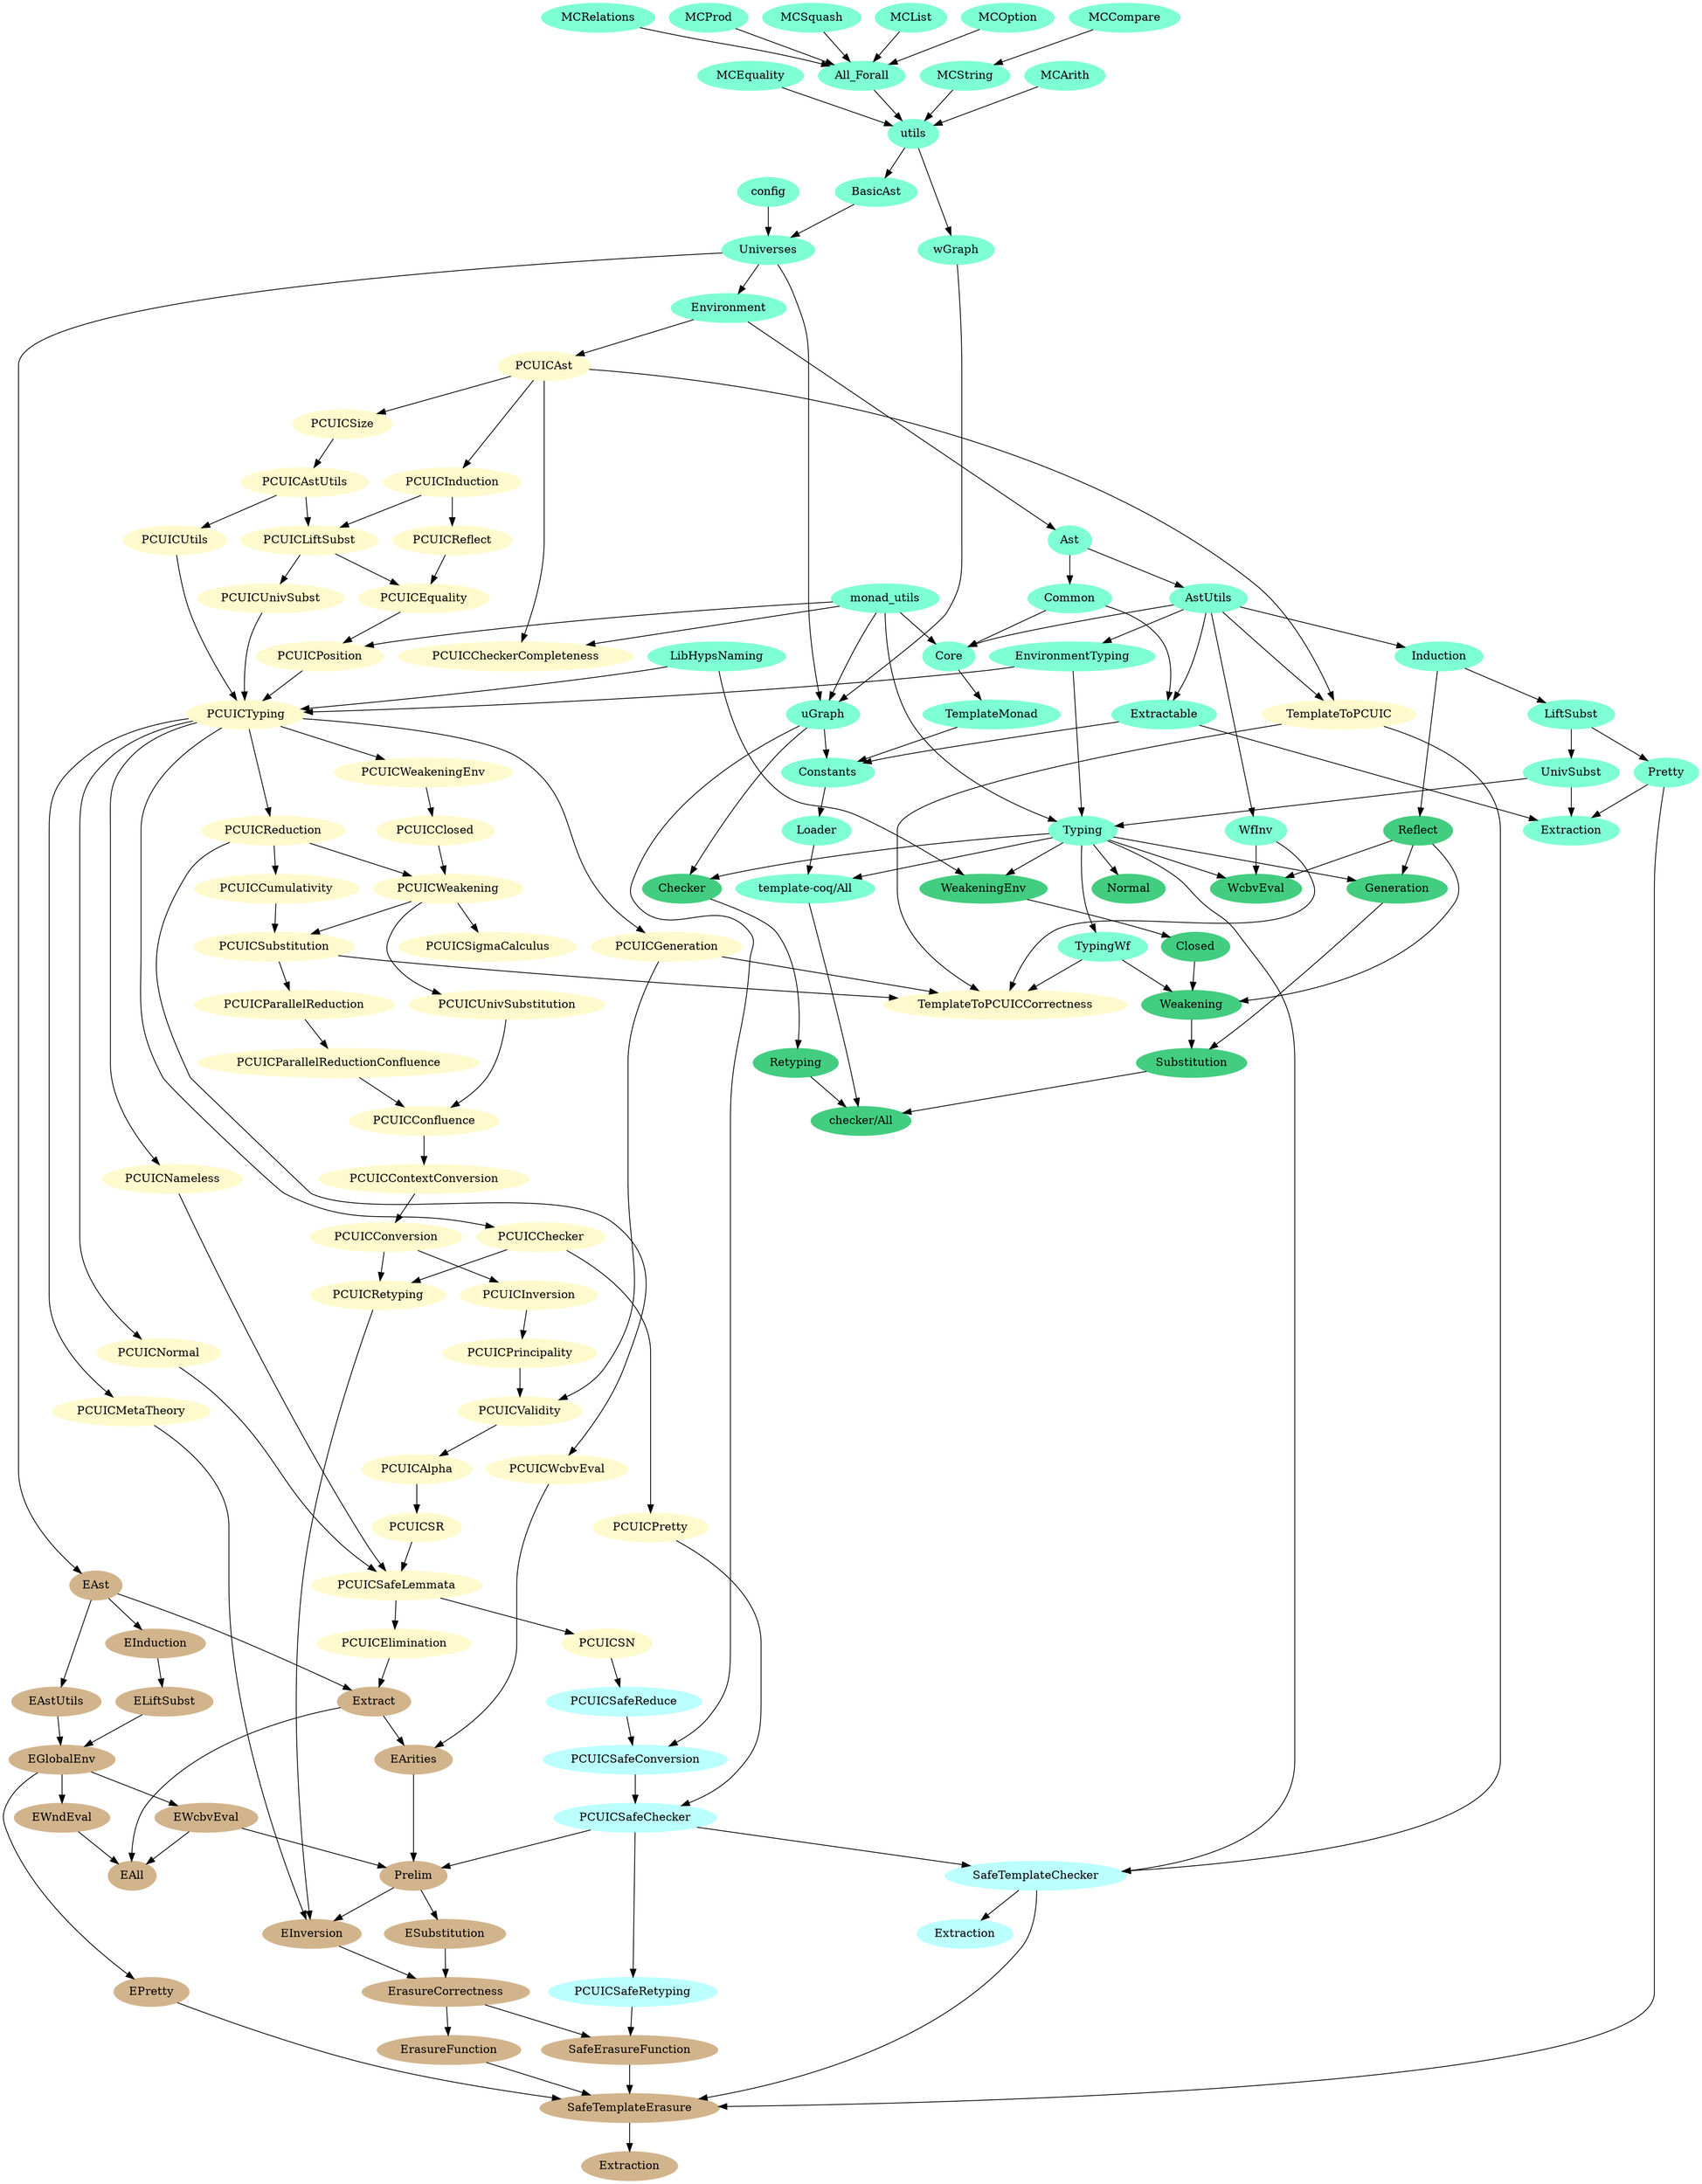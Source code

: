 digraph dependencies {
node[style=filled]
"checker/Substitution" -> "checker/All"
"template-coq/Universes"[label="Universes", color=aquamarine]
"pcuic/PCUICPretty" -> "safechecker/PCUICSafeChecker"
"template-coq/utils/MCEquality"[label="MCEquality", color=aquamarine]
"template-coq/Environment"[label="Environment", color=aquamarine]
"erasure/EWcbvEval" -> "erasure/EAll"
"pcuic/PCUICInduction"[label="PCUICInduction", color=lemonchiffon1]
"safechecker/PCUICSafeRetyping" -> "erasure/SafeErasureFunction"
"template-coq/utils/MCOption"[label="MCOption", color=aquamarine]
"checker/Closed" -> "checker/Weakening"
"template-coq/monad_utils" -> "template-coq/TemplateMonad/Core"
"template-coq/Ast" -> "template-coq/AstUtils"
"template-coq/utils" -> "template-coq/BasicAst"
"template-coq/AstUtils" -> "template-coq/Induction"
"erasure/ESubstitution" -> "erasure/ErasureCorrectness"
"pcuic/PCUICGeneration" -> "pcuic/TemplateToPCUICCorrectness"
"template-coq/utils/MCEquality" -> "template-coq/utils"
"template-coq/TemplateMonad"[label="TemplateMonad", color=aquamarine]
"erasure/EAst" -> "erasure/Extract"
"template-coq/TemplateMonad/Common"[label="Common", color=aquamarine]
"erasure/ELiftSubst" -> "erasure/EGlobalEnv"
"template-coq/UnivSubst" -> "template-coq/Extraction"
"template-coq/utils/MCRelations"[label="MCRelations", color=aquamarine]
"pcuic/PCUICInversion"[label="PCUICInversion", color=lemonchiffon1]
"template-coq/TemplateMonad/Common" -> "template-coq/TemplateMonad/Core"
"pcuic/PCUICRetyping"[label="PCUICRetyping", color=lemonchiffon1]
"pcuic/PCUICTyping" -> "pcuic/PCUICChecker"
"template-coq/AstUtils" -> "template-coq/WfInv"
"erasure/Extraction"[label="Extraction", color=tan]
"pcuic/PCUICNameless" -> "pcuic/PCUICSafeLemmata"
"pcuic/PCUICWeakening" -> "pcuic/PCUICUnivSubstitution"
"pcuic/PCUICChecker"[label="PCUICChecker", color=lemonchiffon1]
"pcuic/PCUICTyping" -> "pcuic/PCUICNameless"
"pcuic/PCUICParallelReduction"[label="PCUICParallelReduction", color=lemonchiffon1]
"template-coq/utils/MCRelations" -> "template-coq/utils/All_Forall"
"pcuic/PCUICAstUtils"[label="PCUICAstUtils", color=lemonchiffon1]
"pcuic/TemplateToPCUIC" -> "safechecker/SafeTemplateChecker"
"safechecker/PCUICSafeReduce" -> "safechecker/PCUICSafeConversion"
"pcuic/PCUICSafeLemmata"[label="PCUICSafeLemmata", color=lemonchiffon1]
"checker/Reflect"[label="Reflect", color=seagreen3]
"pcuic/PCUICTyping" -> "pcuic/PCUICMetaTheory"
"pcuic/PCUICWeakeningEnv" -> "pcuic/PCUICClosed"
"pcuic/PCUICPosition"[label="PCUICPosition", color=lemonchiffon1]
"erasure/SafeErasureFunction" -> "erasure/SafeTemplateErasure"
"template-coq/Environment" -> "pcuic/PCUICAst"
"template-coq/TemplateMonad/Core"[label="Core", color=aquamarine]
"template-coq/utils/MCProd" -> "template-coq/utils/All_Forall"
"checker/Retyping"[label="Retyping", color=seagreen3]
"checker/All"[label="checker/All", color=seagreen3]
"template-coq/utils/MCSquash" -> "template-coq/utils/All_Forall"
"pcuic/PCUICConversion" -> "pcuic/PCUICInversion"
"template-coq/utils/MCList" -> "template-coq/utils/All_Forall"
"template-coq/LiftSubst" -> "template-coq/UnivSubst"
"erasure/EAst"[label="EAst", color=tan]
"erasure/EAll"[label="EAll", color=tan]
"safechecker/PCUICSafeReduce"[label="PCUICSafeReduce", color=paleturquoise1]
"checker/Reflect" -> "checker/Generation"
"pcuic/PCUICAlpha"[label="PCUICAlpha", color=lemonchiffon1]
"template-coq/utils/MCCompare"[label="MCCompare", color=aquamarine]
"safechecker/PCUICSafeChecker" -> "safechecker/PCUICSafeRetyping"
"erasure/EGlobalEnv" -> "erasure/EPretty"
"template-coq/TemplateMonad/Extractable" -> "template-coq/Constants"
"pcuic/PCUICTyping" -> "pcuic/PCUICNormal"
"erasure/EArities" -> "erasure/Prelim"
"template-coq/Typing" -> "checker/Normal"
"pcuic/PCUICInduction" -> "pcuic/PCUICLiftSubst"
"erasure/EWndEval"[label="EWndEval", color=tan]
"template-coq/UnivSubst" -> "template-coq/Typing"
"pcuic/PCUICPrincipality" -> "pcuic/PCUICValidity"
"erasure/SafeErasureFunction"[label="SafeErasureFunction", color=tan]
"pcuic/PCUICWeakening"[label="PCUICWeakening", color=lemonchiffon1]
"pcuic/PCUICAlpha" -> "pcuic/PCUICSR"
"pcuic/TemplateToPCUICCorrectness"[label="TemplateToPCUICCorrectness", color=lemonchiffon1]
"template-coq/common/uGraph" -> "safechecker/PCUICSafeConversion"
"erasure/ErasureFunction"[label="ErasureFunction", color=tan]
"template-coq/EnvironmentTyping" -> "pcuic/PCUICTyping"
"checker/Weakening" -> "checker/Substitution"
"template-coq/Pretty" -> "erasure/SafeTemplateErasure"
"template-coq/BasicAst"[label="BasicAst", color=aquamarine]
"template-coq/Loader" -> "template-coq/All"
"template-coq/UnivSubst"[label="UnivSubst", color=aquamarine]
"erasure/Extract" -> "erasure/EAll"
"template-coq/AstUtils" -> "template-coq/TemplateMonad/Core"
"erasure/EAst" -> "erasure/EInduction"
"pcuic/PCUICConfluence"[label="PCUICConfluence", color=lemonchiffon1]
"template-coq/Universes" -> "erasure/EAst"
"template-coq/Loader"[label="Loader", color=aquamarine]
"template-coq/EnvironmentTyping"[label="EnvironmentTyping", color=aquamarine]
"template-coq/utils/LibHypsNaming" -> "pcuic/PCUICTyping"
"template-coq/utils/MCOption" -> "template-coq/utils/All_Forall"
"pcuic/PCUICReduction" -> "pcuic/PCUICWeakening"
"pcuic/PCUICLiftSubst" -> "pcuic/PCUICEquality"
"pcuic/PCUICPrincipality"[label="PCUICPrincipality", color=lemonchiffon1]
"template-coq/utils/MCList"[label="MCList", color=aquamarine]
"safechecker/PCUICSafeRetyping"[label="PCUICSafeRetyping", color=paleturquoise1]
"pcuic/PCUICParallelReduction" -> "pcuic/PCUICParallelReductionConfluence"
"template-coq/utils/MCString"[label="MCString", color=aquamarine]
"erasure/ESubstitution"[label="ESubstitution", color=tan]
"safechecker/SafeTemplateChecker" -> "safechecker/Extraction"
"erasure/SafeTemplateErasure" -> "erasure/Extraction"
"template-coq/Universes" -> "template-coq/Environment"
"template-coq/utils/LibHypsNaming" -> "checker/WeakeningEnv"
"template-coq/utils/MCCompare" -> "template-coq/utils/MCString"
"safechecker/PCUICSafeConversion" -> "safechecker/PCUICSafeChecker"
"pcuic/PCUICMetaTheory"[label="PCUICMetaTheory", color=lemonchiffon1]
"pcuic/PCUICNormal" -> "pcuic/PCUICSafeLemmata"
"template-coq/TemplateMonad" -> "template-coq/Constants"
"safechecker/PCUICSafeConversion"[label="PCUICSafeConversion", color=paleturquoise1]
"checker/Generation"[label="Generation", color=seagreen3]
"pcuic/PCUICAstUtils" -> "pcuic/PCUICUtils"
"template-coq/Extraction"[label="Extraction", color=aquamarine]
"pcuic/PCUICUnivSubst"[label="PCUICUnivSubst", color=lemonchiffon1]
"template-coq/config" -> "template-coq/Universes"
"pcuic/PCUICInduction" -> "pcuic/PCUICReflect"
"pcuic/PCUICWeakeningEnv"[label="PCUICWeakeningEnv", color=lemonchiffon1]
"template-coq/Pretty"[label="Pretty", color=aquamarine]
"template-coq/monad_utils" -> "template-coq/Typing"
"template-coq/WfInv"[label="WfInv", color=aquamarine]
"pcuic/PCUICAstUtils" -> "pcuic/PCUICLiftSubst"
"pcuic/PCUICTyping" -> "pcuic/PCUICReduction"
"erasure/Prelim" -> "erasure/ESubstitution"
"template-coq/Constants" -> "template-coq/Loader"
"template-coq/utils/MCString" -> "template-coq/utils"
"pcuic/PCUICChecker" -> "pcuic/PCUICRetyping"
"pcuic/PCUICCheckerCompleteness"[label="PCUICCheckerCompleteness", color=lemonchiffon1]
"pcuic/PCUICSubstitution" -> "pcuic/PCUICParallelReduction"
"template-coq/All"[label="template-coq/All", color=aquamarine]
"erasure/ErasureCorrectness" -> "erasure/SafeErasureFunction"
"template-coq/TypingWf" -> "pcuic/TemplateToPCUICCorrectness"
"pcuic/PCUICTyping" -> "pcuic/PCUICWeakeningEnv"
"pcuic/PCUICEquality" -> "pcuic/PCUICPosition"
"erasure/ELiftSubst"[label="ELiftSubst", color=tan]
"erasure/ErasureFunction" -> "erasure/SafeTemplateErasure"
"safechecker/Extraction"[label="Extraction", color=paleturquoise1]
"template-coq/Universes" -> "template-coq/common/uGraph"
"checker/Generation" -> "checker/Substitution"
"checker/Checker"[label="Checker", color=seagreen3]
"safechecker/SafeTemplateChecker" -> "erasure/SafeTemplateErasure"
"template-coq/WfInv" -> "checker/WcbvEval"
"pcuic/PCUICSubstitution" -> "pcuic/TemplateToPCUICCorrectness"
"template-coq/Environment" -> "template-coq/Ast"
"template-coq/Typing"[label="Typing", color=aquamarine]
"pcuic/PCUICLiftSubst" -> "pcuic/PCUICUnivSubst"
"template-coq/utils/MCArith" -> "template-coq/utils"
"template-coq/utils/MCProd"[label="MCProd", color=aquamarine]
"template-coq/AstUtils" -> "template-coq/TemplateMonad/Extractable"
"pcuic/TemplateToPCUIC"[label="TemplateToPCUIC", color=lemonchiffon1]
"pcuic/PCUICGeneration" -> "pcuic/PCUICValidity"
"template-coq/Induction"[label="Induction", color=aquamarine]
"checker/Normal"[label="Normal", color=seagreen3]
"pcuic/PCUICMetaTheory" -> "erasure/EInversion"
"template-coq/Typing" -> "checker/Generation"
"pcuic/PCUICElimination" -> "erasure/Extract"
"pcuic/PCUICSR" -> "pcuic/PCUICSafeLemmata"

"pcuic/PCUICSafeLemmata" -> "pcuic/PCUICElimination"
"template-coq/Constants"[label="Constants", color=aquamarine]
"pcuic/PCUICNormal"[label="PCUICNormal", color=lemonchiffon1]
"pcuic/PCUICGeneration"[label="PCUICGeneration", color=lemonchiffon1]
"pcuic/PCUICClosed" -> "pcuic/PCUICWeakening"
"template-coq/TemplateMonad/Common" -> "template-coq/TemplateMonad/Extractable"
"template-coq/monad_utils" -> "template-coq/common/uGraph"
"pcuic/PCUICNameless"[label="PCUICNameless", color=lemonchiffon1]
"template-coq/common/uGraph" -> "checker/Checker"
"checker/WcbvEval"[label="WcbvEval", color=seagreen3]
"pcuic/PCUICSize" -> "pcuic/PCUICAstUtils"
"template-coq/TemplateMonad/Extractable" -> "template-coq/Extraction"
"pcuic/PCUICParallelReductionConfluence" -> "pcuic/PCUICConfluence"
"pcuic/PCUICTyping" -> "pcuic/PCUICGeneration"
"checker/Reflect" -> "checker/WcbvEval"
"erasure/EInversion"[label="EInversion", color=tan]
"erasure/EWndEval" -> "erasure/EAll"
"erasure/EArities"[label="EArities", color=tan]
"pcuic/PCUICCumulativity"[label="PCUICCumulativity", color=lemonchiffon1]
"template-coq/utils/All_Forall"[label="All_Forall", color=aquamarine]
"checker/Reflect" -> "checker/Weakening"
"pcuic/PCUICSigmaCalculus"[label="PCUICSigmaCalculus", color=lemonchiffon1]
"erasure/EAst" -> "erasure/EAstUtils"
"pcuic/PCUICClosed"[label="PCUICClosed", color=lemonchiffon1]
"pcuic/PCUICSR"[label="PCUICSR", color=lemonchiffon1]
"template-coq/utils/MCArith"[label="MCArith", color=aquamarine]
"pcuic/PCUICSN"[label="PCUICSN", color=lemonchiffon1]
"template-coq/common/uGraph"[label="uGraph", color=aquamarine]
"erasure/EGlobalEnv" -> "erasure/EWndEval"
"pcuic/PCUICSafeLemmata" -> "pcuic/PCUICSN"
"template-coq/utils/wGraph"[label="wGraph", color=aquamarine]
"template-coq/LiftSubst"[label="LiftSubst", color=aquamarine]
"pcuic/PCUICTyping"[label="PCUICTyping", color=lemonchiffon1]
"erasure/SafeTemplateErasure"[label="SafeTemplateErasure", color=tan]
"pcuic/PCUICEquality"[label="PCUICEquality", color=lemonchiffon1]
"pcuic/TemplateToPCUIC" -> "pcuic/TemplateToPCUICCorrectness"
"safechecker/SafeTemplateChecker"[label="SafeTemplateChecker", color=paleturquoise1]
"template-coq/LiftSubst" -> "template-coq/Pretty"
"erasure/EInversion" -> "erasure/ErasureCorrectness"
"template-coq/Typing" -> "checker/WeakeningEnv"
"template-coq/AstUtils" -> "template-coq/EnvironmentTyping"
"pcuic/PCUICSN" -> "safechecker/PCUICSafeReduce"
"safechecker/PCUICSafeChecker" -> "safechecker/SafeTemplateChecker"
"template-coq/utils/MCSquash"[label="MCSquash", color=aquamarine]
"template-coq/Typing" -> "template-coq/TypingWf"
"pcuic/PCUICWeakening" -> "pcuic/PCUICSigmaCalculus"
"pcuic/PCUICInversion" -> "pcuic/PCUICPrincipality"
"pcuic/PCUICReduction"[label="PCUICReduction", color=lemonchiffon1]
"pcuic/PCUICReduction" -> "pcuic/PCUICCumulativity"
"erasure/EAstUtils" -> "erasure/EGlobalEnv"
"template-coq/TemplateMonad/Core" -> "template-coq/TemplateMonad"
"pcuic/PCUICContextConversion" -> "pcuic/PCUICConversion"
"erasure/EWcbvEval"[label="EWcbvEval", color=tan]
"checker/Retyping" -> "checker/All"
"pcuic/PCUICSubstitution"[label="PCUICSubstitution", color=lemonchiffon1]
"checker/WeakeningEnv" -> "checker/Closed"
"template-coq/Pretty" -> "template-coq/Extraction"
"template-coq/monad_utils"[label="monad_utils", color=aquamarine]
"erasure/EWcbvEval" -> "erasure/Prelim"
"erasure/Extract"[label="Extract", color=tan]
"pcuic/PCUICReflect" -> "pcuic/PCUICEquality"
"pcuic/PCUICPretty"[label="PCUICPretty", color=lemonchiffon1]
"template-coq/AstUtils"[label="AstUtils", color=aquamarine]
"pcuic/PCUICValidity"[label="PCUICValidity", color=lemonchiffon1]
"erasure/EAstUtils"[label="EAstUtils", color=tan]
"template-coq/Induction" -> "checker/Reflect"
"pcuic/PCUICConversion"[label="PCUICConversion", color=lemonchiffon1]
"template-coq/Induction" -> "template-coq/LiftSubst"
"template-coq/Ast" -> "template-coq/TemplateMonad/Common"
"pcuic/PCUICAst" -> "pcuic/PCUICSize"
"pcuic/PCUICAst" -> "pcuic/PCUICCheckerCompleteness"
"pcuic/PCUICElimination"[label="PCUICElimination", color=lemonchiffon1]
"template-coq/EnvironmentTyping" -> "template-coq/Typing"
"pcuic/PCUICParallelReductionConfluence"[label="PCUICParallelReductionConfluence", color=lemonchiffon1]
"template-coq/utils/All_Forall" -> "template-coq/utils"
"template-coq/monad_utils" -> "pcuic/PCUICPosition"
"erasure/EInduction"[label="EInduction", color=tan]
"pcuic/PCUICContextConversion"[label="PCUICContextConversion", color=lemonchiffon1]
"template-coq/config"[label="config", color=aquamarine]
"pcuic/PCUICUtils"[label="PCUICUtils", color=lemonchiffon1]
"safechecker/PCUICSafeChecker"[label="PCUICSafeChecker", color=paleturquoise1]
"erasure/Extract" -> "erasure/EArities"
"template-coq/Ast"[label="Ast", color=aquamarine]
"template-coq/Typing" -> "safechecker/SafeTemplateChecker"
"pcuic/PCUICAst"[label="PCUICAst", color=lemonchiffon1]
"pcuic/PCUICUtils" -> "pcuic/PCUICTyping"
"pcuic/PCUICCumulativity" -> "pcuic/PCUICSubstitution"
"checker/Closed"[label="Closed", color=seagreen3]
"pcuic/PCUICAst" -> "pcuic/PCUICInduction"
"pcuic/PCUICWcbvEval"[label="PCUICWcbvEval", color=lemonchiffon1]
"pcuic/PCUICAst" -> "pcuic/TemplateToPCUIC"
"pcuic/PCUICReflect"[label="PCUICReflect", color=lemonchiffon1]
"pcuic/PCUICPosition" -> "pcuic/PCUICTyping"
"pcuic/PCUICUnivSubstitution"[label="PCUICUnivSubstitution", color=lemonchiffon1]
"template-coq/Typing" -> "template-coq/All"
"template-coq/utils"[label="utils", color=aquamarine]
"template-coq/BasicAst" -> "template-coq/Universes"
"erasure/EInduction" -> "erasure/ELiftSubst"
"pcuic/PCUICValidity" -> "pcuic/PCUICAlpha"
"template-coq/TypingWf"[label="TypingWf", color=aquamarine]
"pcuic/PCUICUnivSubstitution" -> "pcuic/PCUICConfluence"
"pcuic/PCUICWeakening" -> "pcuic/PCUICSubstitution"
"pcuic/PCUICReduction" -> "pcuic/PCUICWcbvEval"
"pcuic/PCUICSize"[label="PCUICSize", color=lemonchiffon1]
"erasure/EPretty"[label="EPretty", color=tan]
"template-coq/TypingWf" -> "checker/Weakening"
"erasure/EPretty" -> "erasure/SafeTemplateErasure"
"template-coq/AstUtils" -> "pcuic/TemplateToPCUIC"
"erasure/EGlobalEnv" -> "erasure/EWcbvEval"
"pcuic/PCUICConversion" -> "pcuic/PCUICRetyping"
"erasure/ErasureCorrectness" -> "erasure/ErasureFunction"
"erasure/EGlobalEnv"[label="EGlobalEnv", color=tan]
"erasure/ErasureCorrectness"[label="ErasureCorrectness", color=tan]
"template-coq/utils" -> "template-coq/utils/wGraph"
"pcuic/PCUICConfluence" -> "pcuic/PCUICContextConversion"
"pcuic/PCUICRetyping" -> "erasure/EInversion"
"template-coq/Typing" -> "checker/Checker"
"erasure/Prelim" -> "erasure/EInversion"
"pcuic/PCUICChecker" -> "pcuic/PCUICPretty"
"pcuic/PCUICUnivSubst" -> "pcuic/PCUICTyping"
"erasure/Prelim"[label="Prelim", color=tan]
"template-coq/utils/LibHypsNaming"[label="LibHypsNaming", color=aquamarine]
"pcuic/PCUICLiftSubst"[label="PCUICLiftSubst", color=lemonchiffon1]
"checker/Checker" -> "checker/Retyping"
"template-coq/TemplateMonad/Extractable"[label="Extractable", color=aquamarine]
"template-coq/Typing" -> "checker/WcbvEval"
"template-coq/WfInv" -> "pcuic/TemplateToPCUICCorrectness"
"safechecker/PCUICSafeChecker" -> "erasure/Prelim"
"checker/Substitution"[label="Substitution", color=seagreen3]
"template-coq/utils/wGraph" -> "template-coq/common/uGraph"
"template-coq/All" -> "checker/All"
"checker/WeakeningEnv"[label="WeakeningEnv", color=seagreen3]
"template-coq/monad_utils" -> "pcuic/PCUICCheckerCompleteness"
"template-coq/common/uGraph" -> "template-coq/Constants"
"checker/Weakening"[label="Weakening", color=seagreen3]
"pcuic/PCUICWcbvEval" -> "erasure/EArities"
}
